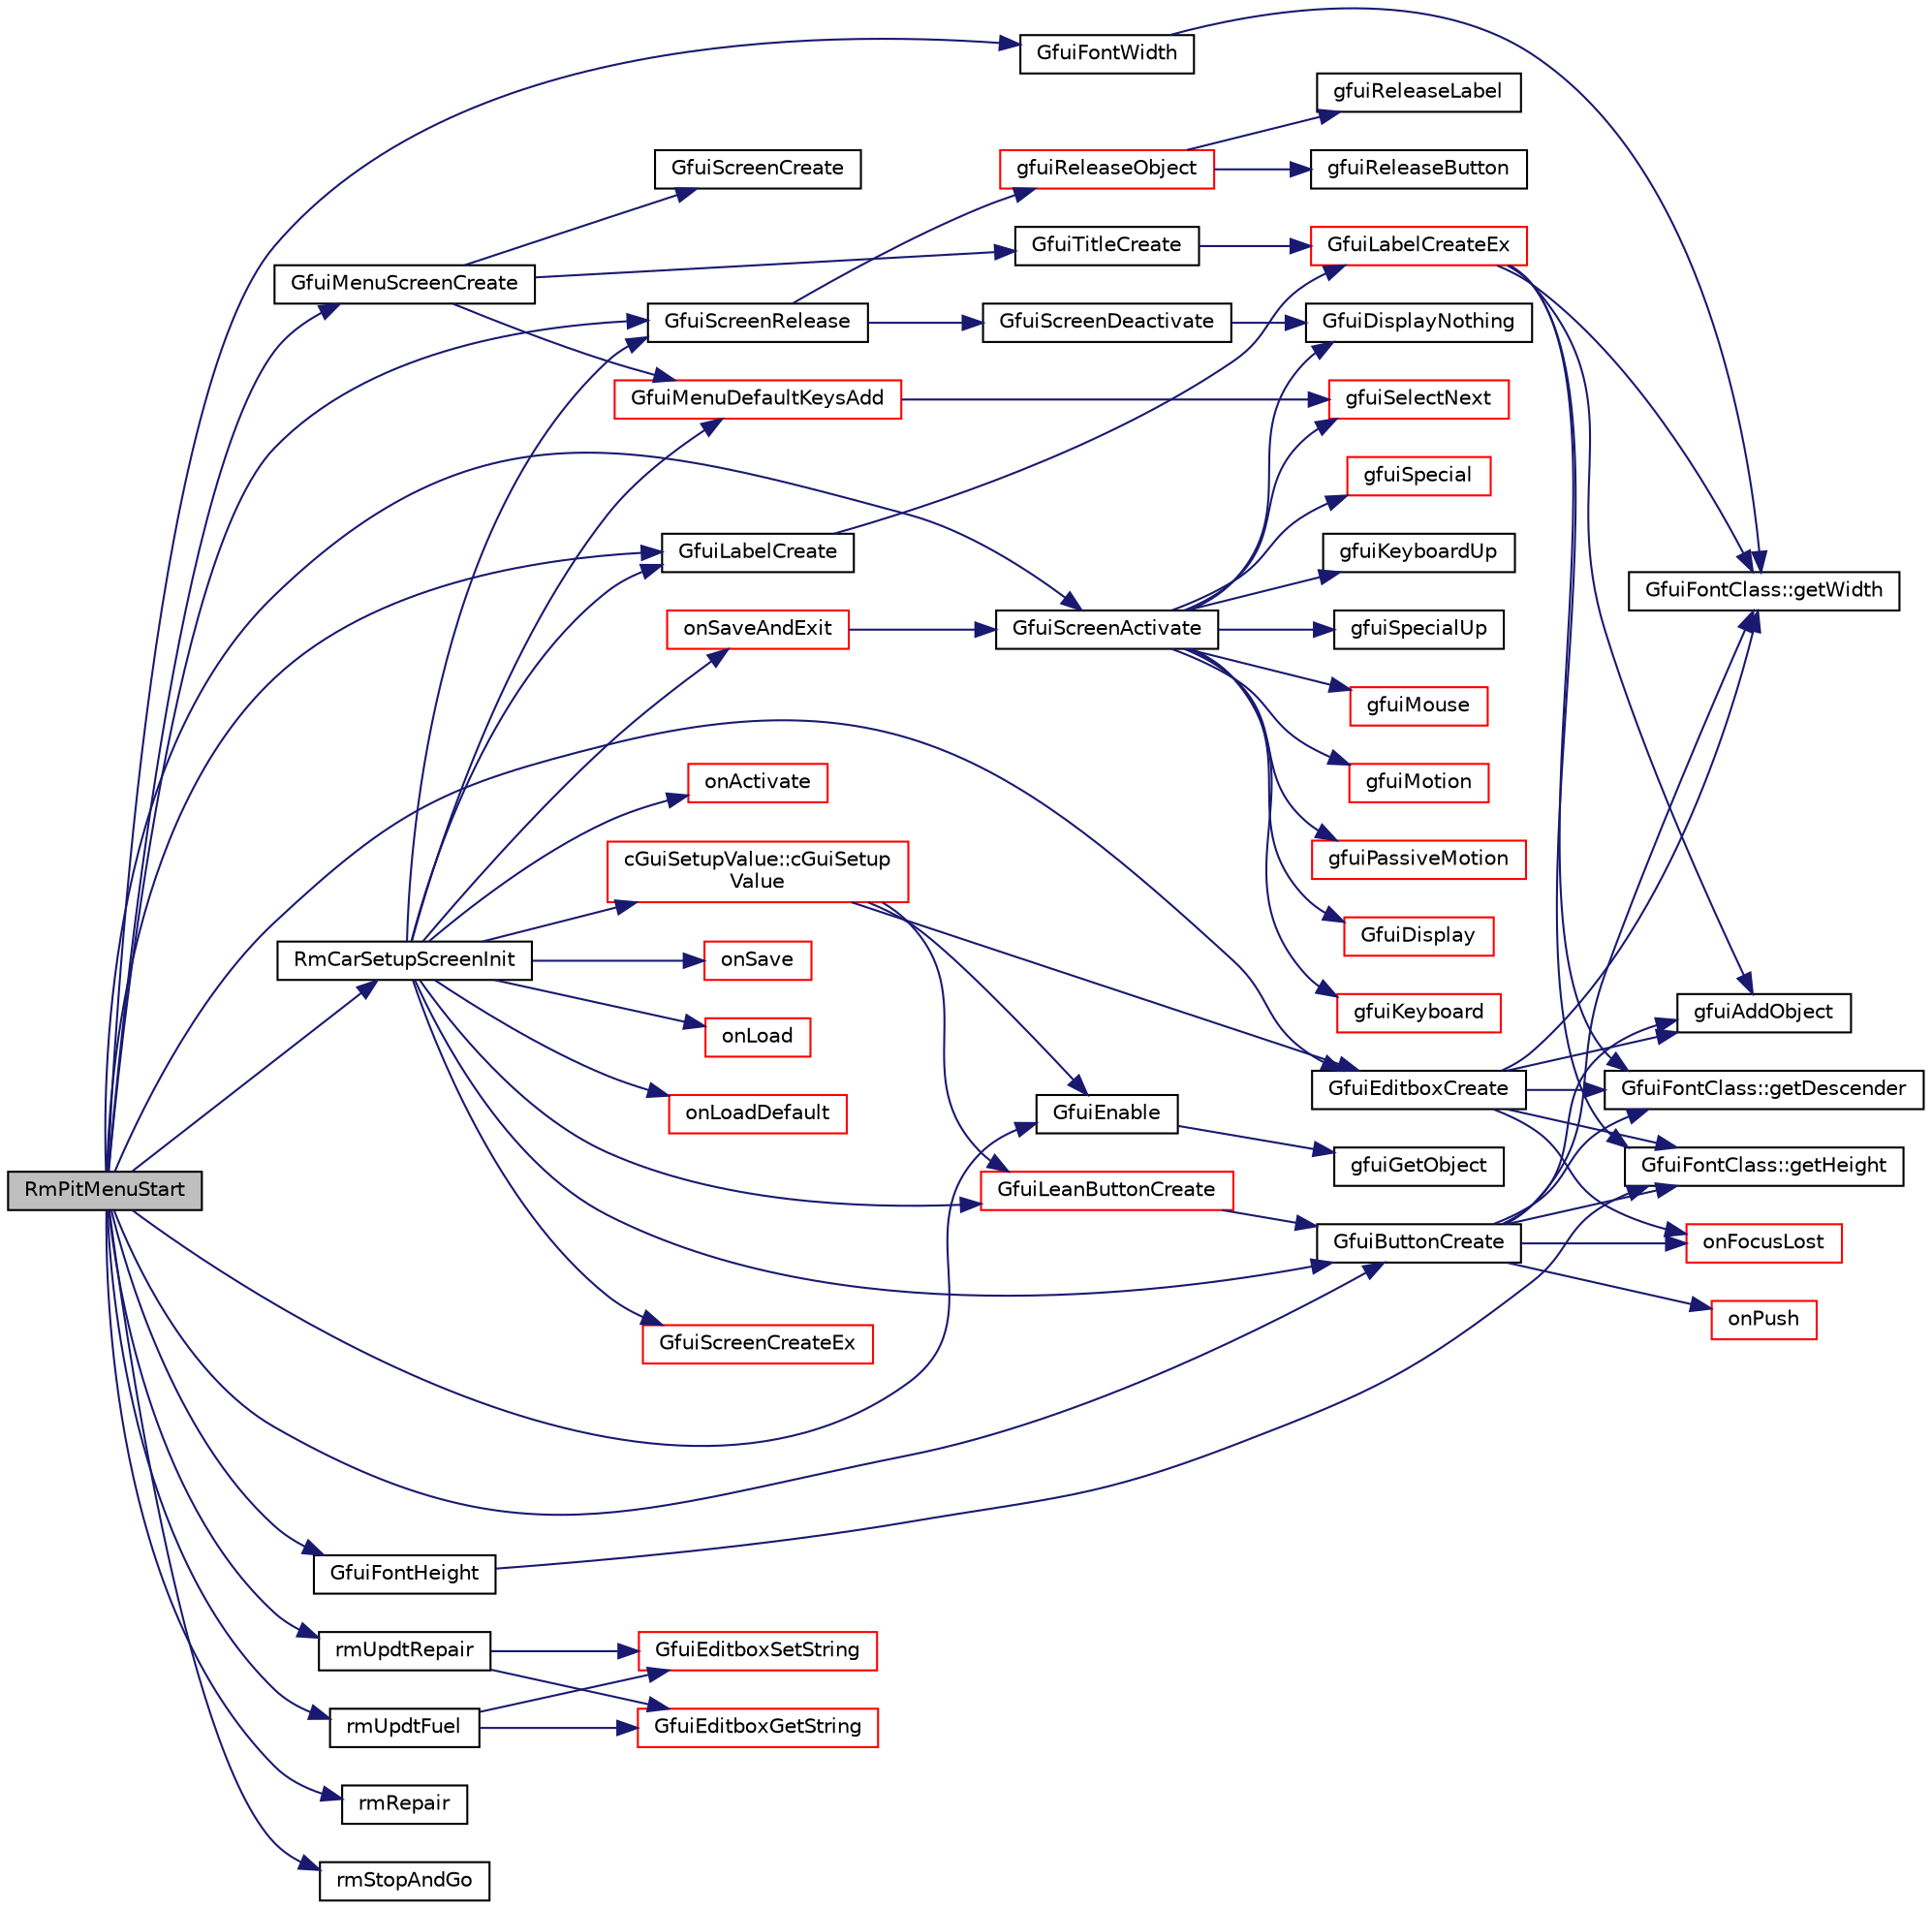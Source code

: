 digraph "RmPitMenuStart"
{
  edge [fontname="Helvetica",fontsize="10",labelfontname="Helvetica",labelfontsize="10"];
  node [fontname="Helvetica",fontsize="10",shape=record];
  rankdir="LR";
  Node1 [label="RmPitMenuStart",height=0.2,width=0.4,color="black", fillcolor="grey75", style="filled", fontcolor="black"];
  Node1 -> Node2 [color="midnightblue",fontsize="10",style="solid",fontname="Helvetica"];
  Node2 [label="GfuiScreenRelease",height=0.2,width=0.4,color="black", fillcolor="white", style="filled",URL="$group__gui.html#ga188b33e2755fc6c39199f60dd60cc6d5",tooltip="Release the given screen. "];
  Node2 -> Node3 [color="midnightblue",fontsize="10",style="solid",fontname="Helvetica"];
  Node3 [label="GfuiScreenDeactivate",height=0.2,width=0.4,color="black", fillcolor="white", style="filled",URL="$group__gui.html#gafcf1d3bd5cbc4b7b001fb1f35d3e1f83",tooltip="Deactivate the current screen. "];
  Node3 -> Node4 [color="midnightblue",fontsize="10",style="solid",fontname="Helvetica"];
  Node4 [label="GfuiDisplayNothing",height=0.2,width=0.4,color="black", fillcolor="white", style="filled",URL="$group__gui.html#gaee94daac7cab61329487b8cca09b5238",tooltip="Dummy display function for glut. "];
  Node2 -> Node5 [color="midnightblue",fontsize="10",style="solid",fontname="Helvetica"];
  Node5 [label="gfuiReleaseObject",height=0.2,width=0.4,color="red", fillcolor="white", style="filled",URL="$gui_8h.html#a88978272c8b0faee3f8b2dd3ab4e707d"];
  Node5 -> Node6 [color="midnightblue",fontsize="10",style="solid",fontname="Helvetica"];
  Node6 [label="gfuiReleaseLabel",height=0.2,width=0.4,color="black", fillcolor="white", style="filled",URL="$gui_8h.html#a6dd4410564ef586b2513b6e07dce87d0"];
  Node5 -> Node7 [color="midnightblue",fontsize="10",style="solid",fontname="Helvetica"];
  Node7 [label="gfuiReleaseButton",height=0.2,width=0.4,color="black", fillcolor="white", style="filled",URL="$gui_8h.html#ae8471f9510a279b708c5f381af14f3b1"];
  Node1 -> Node8 [color="midnightblue",fontsize="10",style="solid",fontname="Helvetica"];
  Node8 [label="GfuiMenuScreenCreate",height=0.2,width=0.4,color="black", fillcolor="white", style="filled",URL="$group__gui.html#gab70812f22cff93bb3755501e56ded3a2",tooltip="Create a new menu screen. "];
  Node8 -> Node9 [color="midnightblue",fontsize="10",style="solid",fontname="Helvetica"];
  Node9 [label="GfuiScreenCreate",height=0.2,width=0.4,color="black", fillcolor="white", style="filled",URL="$group__gui.html#ga65a0c4e01e1517c7c6b0bd5adfcbb28b",tooltip="Create a new screen. "];
  Node8 -> Node10 [color="midnightblue",fontsize="10",style="solid",fontname="Helvetica"];
  Node10 [label="GfuiTitleCreate",height=0.2,width=0.4,color="black", fillcolor="white", style="filled",URL="$group__gui.html#ga2175b7439c4af8f85305dd64b5ebc7a9",tooltip="Add a Title to the screen. "];
  Node10 -> Node11 [color="midnightblue",fontsize="10",style="solid",fontname="Helvetica"];
  Node11 [label="GfuiLabelCreateEx",height=0.2,width=0.4,color="red", fillcolor="white", style="filled",URL="$group__gui.html#gab2495517bb164c00201dedd420cb60ac",tooltip="Create a new label (extended version). "];
  Node11 -> Node12 [color="midnightblue",fontsize="10",style="solid",fontname="Helvetica"];
  Node12 [label="GfuiFontClass::getWidth",height=0.2,width=0.4,color="black", fillcolor="white", style="filled",URL="$class_gfui_font_class.html#a96fb79e144b166ac018613a77795b7d0"];
  Node11 -> Node13 [color="midnightblue",fontsize="10",style="solid",fontname="Helvetica"];
  Node13 [label="GfuiFontClass::getDescender",height=0.2,width=0.4,color="black", fillcolor="white", style="filled",URL="$class_gfui_font_class.html#a9285866cfaa26f2db416dec244ede542"];
  Node11 -> Node14 [color="midnightblue",fontsize="10",style="solid",fontname="Helvetica"];
  Node14 [label="GfuiFontClass::getHeight",height=0.2,width=0.4,color="black", fillcolor="white", style="filled",URL="$class_gfui_font_class.html#af7a8622b16d9d8321fa6bcf5a23352a9"];
  Node11 -> Node15 [color="midnightblue",fontsize="10",style="solid",fontname="Helvetica"];
  Node15 [label="gfuiAddObject",height=0.2,width=0.4,color="black", fillcolor="white", style="filled",URL="$gui_8h.html#a94c49170d91c9d6978d7f4405d9ea064"];
  Node8 -> Node16 [color="midnightblue",fontsize="10",style="solid",fontname="Helvetica"];
  Node16 [label="GfuiMenuDefaultKeysAdd",height=0.2,width=0.4,color="red", fillcolor="white", style="filled",URL="$group__gui.html#ga1356d8b4565581dfac02dc43c4cba824",tooltip="Add the default menu keyboard callback to a screen. "];
  Node16 -> Node17 [color="midnightblue",fontsize="10",style="solid",fontname="Helvetica"];
  Node17 [label="gfuiSelectNext",height=0.2,width=0.4,color="red", fillcolor="white", style="filled",URL="$gui_8h.html#a7a6da8d971b522d762eecf0081c42ba0"];
  Node1 -> Node18 [color="midnightblue",fontsize="10",style="solid",fontname="Helvetica"];
  Node18 [label="GfuiLabelCreate",height=0.2,width=0.4,color="black", fillcolor="white", style="filled",URL="$group__gui.html#gab4145615769d37f74eb733b58f5345ee",tooltip="Add a label to a screen. "];
  Node18 -> Node11 [color="midnightblue",fontsize="10",style="solid",fontname="Helvetica"];
  Node1 -> Node19 [color="midnightblue",fontsize="10",style="solid",fontname="Helvetica"];
  Node19 [label="GfuiFontHeight",height=0.2,width=0.4,color="black", fillcolor="white", style="filled",URL="$guiobject_8cpp.html#a16c9a8131f2fa3e3ccabac1965c8666a"];
  Node19 -> Node14 [color="midnightblue",fontsize="10",style="solid",fontname="Helvetica"];
  Node1 -> Node20 [color="midnightblue",fontsize="10",style="solid",fontname="Helvetica"];
  Node20 [label="GfuiFontWidth",height=0.2,width=0.4,color="black", fillcolor="white", style="filled",URL="$guiobject_8cpp.html#a2ed095a2e38690deeb352913bac1024f"];
  Node20 -> Node12 [color="midnightblue",fontsize="10",style="solid",fontname="Helvetica"];
  Node1 -> Node21 [color="midnightblue",fontsize="10",style="solid",fontname="Helvetica"];
  Node21 [label="GfuiEditboxCreate",height=0.2,width=0.4,color="black", fillcolor="white", style="filled",URL="$group__gui.html#gaa9f8ff59f63c4c4959b20e60b3a01eb2",tooltip="Add a editbox to a screen. "];
  Node21 -> Node22 [color="midnightblue",fontsize="10",style="solid",fontname="Helvetica"];
  Node22 [label="onFocusLost",height=0.2,width=0.4,color="red", fillcolor="white", style="filled",URL="$controlconfig_8cpp.html#a59cfe754e770f29c0f4e9c4d52201f83"];
  Node21 -> Node12 [color="midnightblue",fontsize="10",style="solid",fontname="Helvetica"];
  Node21 -> Node13 [color="midnightblue",fontsize="10",style="solid",fontname="Helvetica"];
  Node21 -> Node14 [color="midnightblue",fontsize="10",style="solid",fontname="Helvetica"];
  Node21 -> Node15 [color="midnightblue",fontsize="10",style="solid",fontname="Helvetica"];
  Node1 -> Node23 [color="midnightblue",fontsize="10",style="solid",fontname="Helvetica"];
  Node23 [label="rmUpdtFuel",height=0.2,width=0.4,color="black", fillcolor="white", style="filled",URL="$pitmenu_8cpp.html#affaae0f7647d911c25cc8dc0a6251243"];
  Node23 -> Node24 [color="midnightblue",fontsize="10",style="solid",fontname="Helvetica"];
  Node24 [label="GfuiEditboxGetString",height=0.2,width=0.4,color="red", fillcolor="white", style="filled",URL="$group__gui.html#ga4354295d05e5260c1e6cde551ee24b77",tooltip="Get the string. "];
  Node23 -> Node25 [color="midnightblue",fontsize="10",style="solid",fontname="Helvetica"];
  Node25 [label="GfuiEditboxSetString",height=0.2,width=0.4,color="red", fillcolor="white", style="filled",URL="$group__gui.html#ga7e769622dd66806a6bc7a6bb2e8e0c25",tooltip="Set a new string. "];
  Node1 -> Node26 [color="midnightblue",fontsize="10",style="solid",fontname="Helvetica"];
  Node26 [label="rmUpdtRepair",height=0.2,width=0.4,color="black", fillcolor="white", style="filled",URL="$pitmenu_8cpp.html#ae889417d18ccbbe79d7b4353bf21d5ef"];
  Node26 -> Node24 [color="midnightblue",fontsize="10",style="solid",fontname="Helvetica"];
  Node26 -> Node25 [color="midnightblue",fontsize="10",style="solid",fontname="Helvetica"];
  Node1 -> Node27 [color="midnightblue",fontsize="10",style="solid",fontname="Helvetica"];
  Node27 [label="GfuiButtonCreate",height=0.2,width=0.4,color="black", fillcolor="white", style="filled",URL="$group__gui.html#ga48acf689c531b99051db5328023539fd",tooltip="Add a button to a screen. "];
  Node27 -> Node28 [color="midnightblue",fontsize="10",style="solid",fontname="Helvetica"];
  Node28 [label="onPush",height=0.2,width=0.4,color="red", fillcolor="white", style="filled",URL="$controlconfig_8cpp.html#a7f74cf9ff0daa4eb8a4b17bb40755683"];
  Node27 -> Node22 [color="midnightblue",fontsize="10",style="solid",fontname="Helvetica"];
  Node27 -> Node12 [color="midnightblue",fontsize="10",style="solid",fontname="Helvetica"];
  Node27 -> Node13 [color="midnightblue",fontsize="10",style="solid",fontname="Helvetica"];
  Node27 -> Node14 [color="midnightblue",fontsize="10",style="solid",fontname="Helvetica"];
  Node27 -> Node15 [color="midnightblue",fontsize="10",style="solid",fontname="Helvetica"];
  Node1 -> Node29 [color="midnightblue",fontsize="10",style="solid",fontname="Helvetica"];
  Node29 [label="rmRepair",height=0.2,width=0.4,color="black", fillcolor="white", style="filled",URL="$pitmenu_8cpp.html#a9c891df006360760600c5c9c0b289aaf"];
  Node1 -> Node30 [color="midnightblue",fontsize="10",style="solid",fontname="Helvetica"];
  Node30 [label="rmStopAndGo",height=0.2,width=0.4,color="black", fillcolor="white", style="filled",URL="$pitmenu_8cpp.html#a5240dfe365a4473dfdb5bfd2aadbc761"];
  Node1 -> Node31 [color="midnightblue",fontsize="10",style="solid",fontname="Helvetica"];
  Node31 [label="GfuiEnable",height=0.2,width=0.4,color="black", fillcolor="white", style="filled",URL="$group__gui.html#ga6e8e6932b5103bfa548539fc62cf7228",tooltip="Enable / Disable an object. "];
  Node31 -> Node32 [color="midnightblue",fontsize="10",style="solid",fontname="Helvetica"];
  Node32 [label="gfuiGetObject",height=0.2,width=0.4,color="black", fillcolor="white", style="filled",URL="$guiobject_8cpp.html#a0ea204358545cb934b0d6427e49ce2a6"];
  Node1 -> Node33 [color="midnightblue",fontsize="10",style="solid",fontname="Helvetica"];
  Node33 [label="RmCarSetupScreenInit",height=0.2,width=0.4,color="black", fillcolor="white", style="filled",URL="$group__racemantools.html#gaf580553865926047292fa8da7cbaf50e",tooltip="Display car setup screen, for loading, saving and changing car setups. "];
  Node33 -> Node2 [color="midnightblue",fontsize="10",style="solid",fontname="Helvetica"];
  Node33 -> Node34 [color="midnightblue",fontsize="10",style="solid",fontname="Helvetica"];
  Node34 [label="GfuiScreenCreateEx",height=0.2,width=0.4,color="red", fillcolor="white", style="filled",URL="$group__gui.html#gad9d378558d1ea2fb3348ef4341f99311",tooltip="Create a screen. "];
  Node33 -> Node35 [color="midnightblue",fontsize="10",style="solid",fontname="Helvetica"];
  Node35 [label="onActivate",height=0.2,width=0.4,color="red", fillcolor="white", style="filled",URL="$carsetupscreen_8cpp.html#af30b1ffa96da4d566a82a84f5519df36"];
  Node33 -> Node18 [color="midnightblue",fontsize="10",style="solid",fontname="Helvetica"];
  Node33 -> Node16 [color="midnightblue",fontsize="10",style="solid",fontname="Helvetica"];
  Node33 -> Node36 [color="midnightblue",fontsize="10",style="solid",fontname="Helvetica"];
  Node36 [label="cGuiSetupValue::cGuiSetup\lValue",height=0.2,width=0.4,color="red", fillcolor="white", style="filled",URL="$classc_gui_setup_value.html#a64d7230dd443b16bd872c566085414a8"];
  Node36 -> Node21 [color="midnightblue",fontsize="10",style="solid",fontname="Helvetica"];
  Node36 -> Node31 [color="midnightblue",fontsize="10",style="solid",fontname="Helvetica"];
  Node36 -> Node37 [color="midnightblue",fontsize="10",style="solid",fontname="Helvetica"];
  Node37 [label="GfuiLeanButtonCreate",height=0.2,width=0.4,color="red", fillcolor="white", style="filled",URL="$guibutton_8cpp.html#af2cda5df717756677992e412434edd7b"];
  Node37 -> Node27 [color="midnightblue",fontsize="10",style="solid",fontname="Helvetica"];
  Node33 -> Node37 [color="midnightblue",fontsize="10",style="solid",fontname="Helvetica"];
  Node33 -> Node38 [color="midnightblue",fontsize="10",style="solid",fontname="Helvetica"];
  Node38 [label="onSave",height=0.2,width=0.4,color="red", fillcolor="white", style="filled",URL="$carsetupscreen_8cpp.html#a2f96e735f567bed41855654c13140147"];
  Node33 -> Node39 [color="midnightblue",fontsize="10",style="solid",fontname="Helvetica"];
  Node39 [label="onLoad",height=0.2,width=0.4,color="red", fillcolor="white", style="filled",URL="$carsetupscreen_8cpp.html#a2b1d9552e1a168212c473062202ada95"];
  Node33 -> Node40 [color="midnightblue",fontsize="10",style="solid",fontname="Helvetica"];
  Node40 [label="onLoadDefault",height=0.2,width=0.4,color="red", fillcolor="white", style="filled",URL="$carsetupscreen_8cpp.html#ac5c1353d1417cdb40cf759444cac4dbc"];
  Node33 -> Node27 [color="midnightblue",fontsize="10",style="solid",fontname="Helvetica"];
  Node33 -> Node41 [color="midnightblue",fontsize="10",style="solid",fontname="Helvetica"];
  Node41 [label="onSaveAndExit",height=0.2,width=0.4,color="red", fillcolor="white", style="filled",URL="$carsetupscreen_8cpp.html#afaa6f84cdb51b1c0ef1ecd3a95803ff9"];
  Node41 -> Node42 [color="midnightblue",fontsize="10",style="solid",fontname="Helvetica"];
  Node42 [label="GfuiScreenActivate",height=0.2,width=0.4,color="black", fillcolor="white", style="filled",URL="$group__gui.html#gadbbca757848adfdf2719c4678e30a0a2",tooltip="Activate a screen and make it current. "];
  Node42 -> Node43 [color="midnightblue",fontsize="10",style="solid",fontname="Helvetica"];
  Node43 [label="gfuiKeyboard",height=0.2,width=0.4,color="red", fillcolor="white", style="filled",URL="$gui_8cpp.html#a3619be0bdc95141c110ee218eb7e62e4"];
  Node42 -> Node44 [color="midnightblue",fontsize="10",style="solid",fontname="Helvetica"];
  Node44 [label="gfuiSpecial",height=0.2,width=0.4,color="red", fillcolor="white", style="filled",URL="$gui_8cpp.html#a2c8de10f1d60582218355213db409b9a"];
  Node42 -> Node45 [color="midnightblue",fontsize="10",style="solid",fontname="Helvetica"];
  Node45 [label="gfuiKeyboardUp",height=0.2,width=0.4,color="black", fillcolor="white", style="filled",URL="$gui_8cpp.html#a3e2bd83ae849b7ca7f8e40ec65e6581e"];
  Node42 -> Node46 [color="midnightblue",fontsize="10",style="solid",fontname="Helvetica"];
  Node46 [label="gfuiSpecialUp",height=0.2,width=0.4,color="black", fillcolor="white", style="filled",URL="$gui_8cpp.html#acb5f70914d40bfcb79bed5a5a4446e85"];
  Node42 -> Node47 [color="midnightblue",fontsize="10",style="solid",fontname="Helvetica"];
  Node47 [label="gfuiMouse",height=0.2,width=0.4,color="red", fillcolor="white", style="filled",URL="$gui_8cpp.html#ade1f47865ce9b44d82919d7ff112eed7"];
  Node42 -> Node48 [color="midnightblue",fontsize="10",style="solid",fontname="Helvetica"];
  Node48 [label="gfuiMotion",height=0.2,width=0.4,color="red", fillcolor="white", style="filled",URL="$gui_8cpp.html#aa59dac80c8fd096eab17e7311a111b27"];
  Node42 -> Node49 [color="midnightblue",fontsize="10",style="solid",fontname="Helvetica"];
  Node49 [label="gfuiPassiveMotion",height=0.2,width=0.4,color="red", fillcolor="white", style="filled",URL="$gui_8cpp.html#a522b86e9eae7540ee8340f5f3aca9e00"];
  Node42 -> Node17 [color="midnightblue",fontsize="10",style="solid",fontname="Helvetica"];
  Node42 -> Node50 [color="midnightblue",fontsize="10",style="solid",fontname="Helvetica"];
  Node50 [label="GfuiDisplay",height=0.2,width=0.4,color="red", fillcolor="white", style="filled",URL="$group__gui.html#ga556f4f79d6831b2c3f8d152471b7e1c9",tooltip="Display function for the GUI to be called during redisplay of glut. "];
  Node42 -> Node4 [color="midnightblue",fontsize="10",style="solid",fontname="Helvetica"];
  Node1 -> Node42 [color="midnightblue",fontsize="10",style="solid",fontname="Helvetica"];
}

